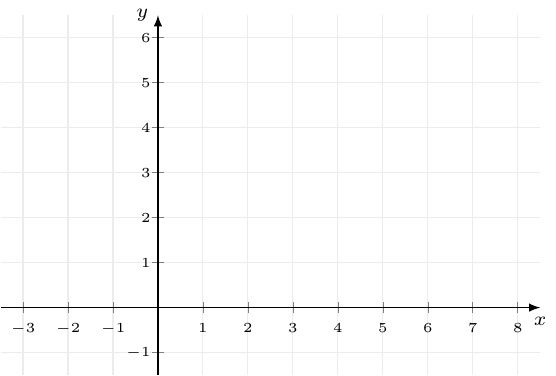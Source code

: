\documentclass[crop]{standalone}
\usepackage[dvipsnames]{xcolor}
\usepackage{tikz}
\usepackage{pgfplots}
\pgfplotsset{compat=1.18}
\begin{document}
  \begin{tikzpicture}
    \begin{axis}[%
      axis x line=center,axis y line=center,
      unit vector ratio={1 1},
      xlabel={$x$},ylabel={$y$},
      xlabel style={below,font=\scriptsize},
      ylabel style={left,font=\scriptsize},
      xmin=-3.5,xmax=8.5,
      xtick={-3,-2,-1,0,1,2,3,4,5,6,7,8},
      xticklabel style={font=\tiny},
      ymin=-1.5,ymax=6.5,
      ytick={-1,0,1,2,3,4,5,6},
      yticklabel style={font=\tiny,xshift=0.3em},
      axis line style={-latex},
      grid=major,
      major grid style={gray!15},
      declare function={
        f(\x) = \x + 1;
        g(\x) = -\x + 8;
      }
    ]%
      % \addplot[mark=none,color=orange,thick,samples=1000,%
      %   domain=-5:2,
      % ] {f(x)};
      % \addplot[mark=none,color=orange,thick,samples=1000,%
      %   domain=2:8,
      % ] {g(x)};

      % \addplot[mark=*,mark size=1.5pt,color=orange] coordinates {(2,3)};
      % \addplot[mark=*,mark size=1pt,color=white] coordinates {(2,3)};
      % \addplot[mark=*,mark size=1.5pt,color=orange] coordinates {(2,6)};
      % \addplot[mark=*,mark size=1pt,color=white] coordinates {(2,6)};
      % \addplot[mark=*,mark size=1.5pt,color=orange] coordinates {(2,4)};
    \end{axis}
  \end{tikzpicture}%
\end{document}
